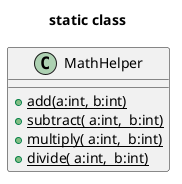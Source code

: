 @startuml Static 
title static class
class MathHelper {
    + {static}  add(a:int, b:int)
    + {static}  subtract( a:int,  b:int)
    + {static}  multiply( a:int,  b:int)
    + {static}  divide( a:int,  b:int)
}
@enduml